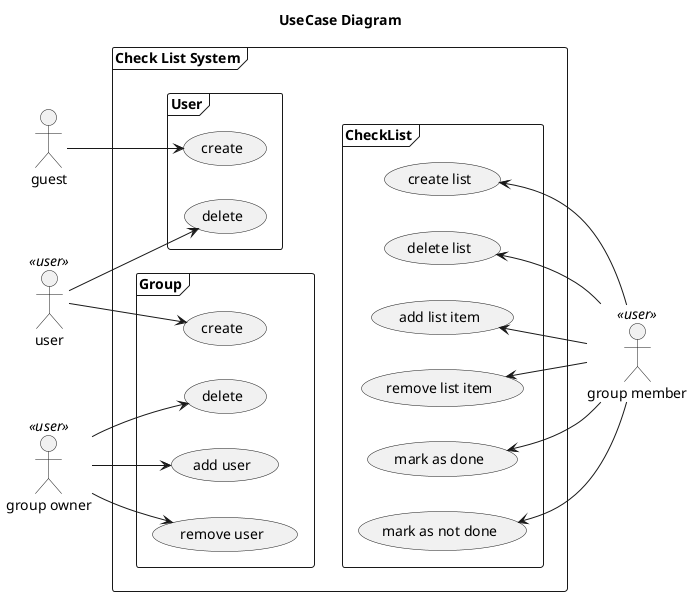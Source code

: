 @startuml 
title UseCase Diagram

left to right direction

actor guest

actor user <<user>>
actor groupOwner as "group owner" <<user>>
actor groupMember as "group member" <<user>>

frame System as "Check List System" {
    frame userContext as "User" {
        usecase createUser as "create"
        usecase deleteUser as "delete"
    }

    frame Group {
        usecase createGroup as "create"
        usecase deleteGroup as "delete"
        usecase addUser as "add user"
        usecase removeUser as "remove user"
    }

    frame CheckList {
        usecase createList as "create list"
        usecase deleteList as "delete list"
        usecase addListItem as "add list item"
        usecase removeListItem as "remove list item"
        usecase mark as "mark as done"
        usecase unmark as "mark as not done"

        createList -[hidden]left- deleteList
        deleteList -[hidden]left- addListItem
        addListItem -[hidden]left- removeListItem
        removeListItem -[hidden]left- mark
        mark -[hidden]left- unmark
    }

    deleteUser -[hidden]left- createGroup
    removeUser -[hidden]down- createList
}



guest --> createUser
user --> deleteUser
user --> createGroup
groupOwner --> deleteGroup
groupOwner --> addUser
groupOwner --> removeUser
createList <-- groupMember
deleteList <-- groupMember
addListItem <-- groupMember
removeListItem <-- groupMember
mark <-- groupMember
unmark <-- groupMember


@enduml
